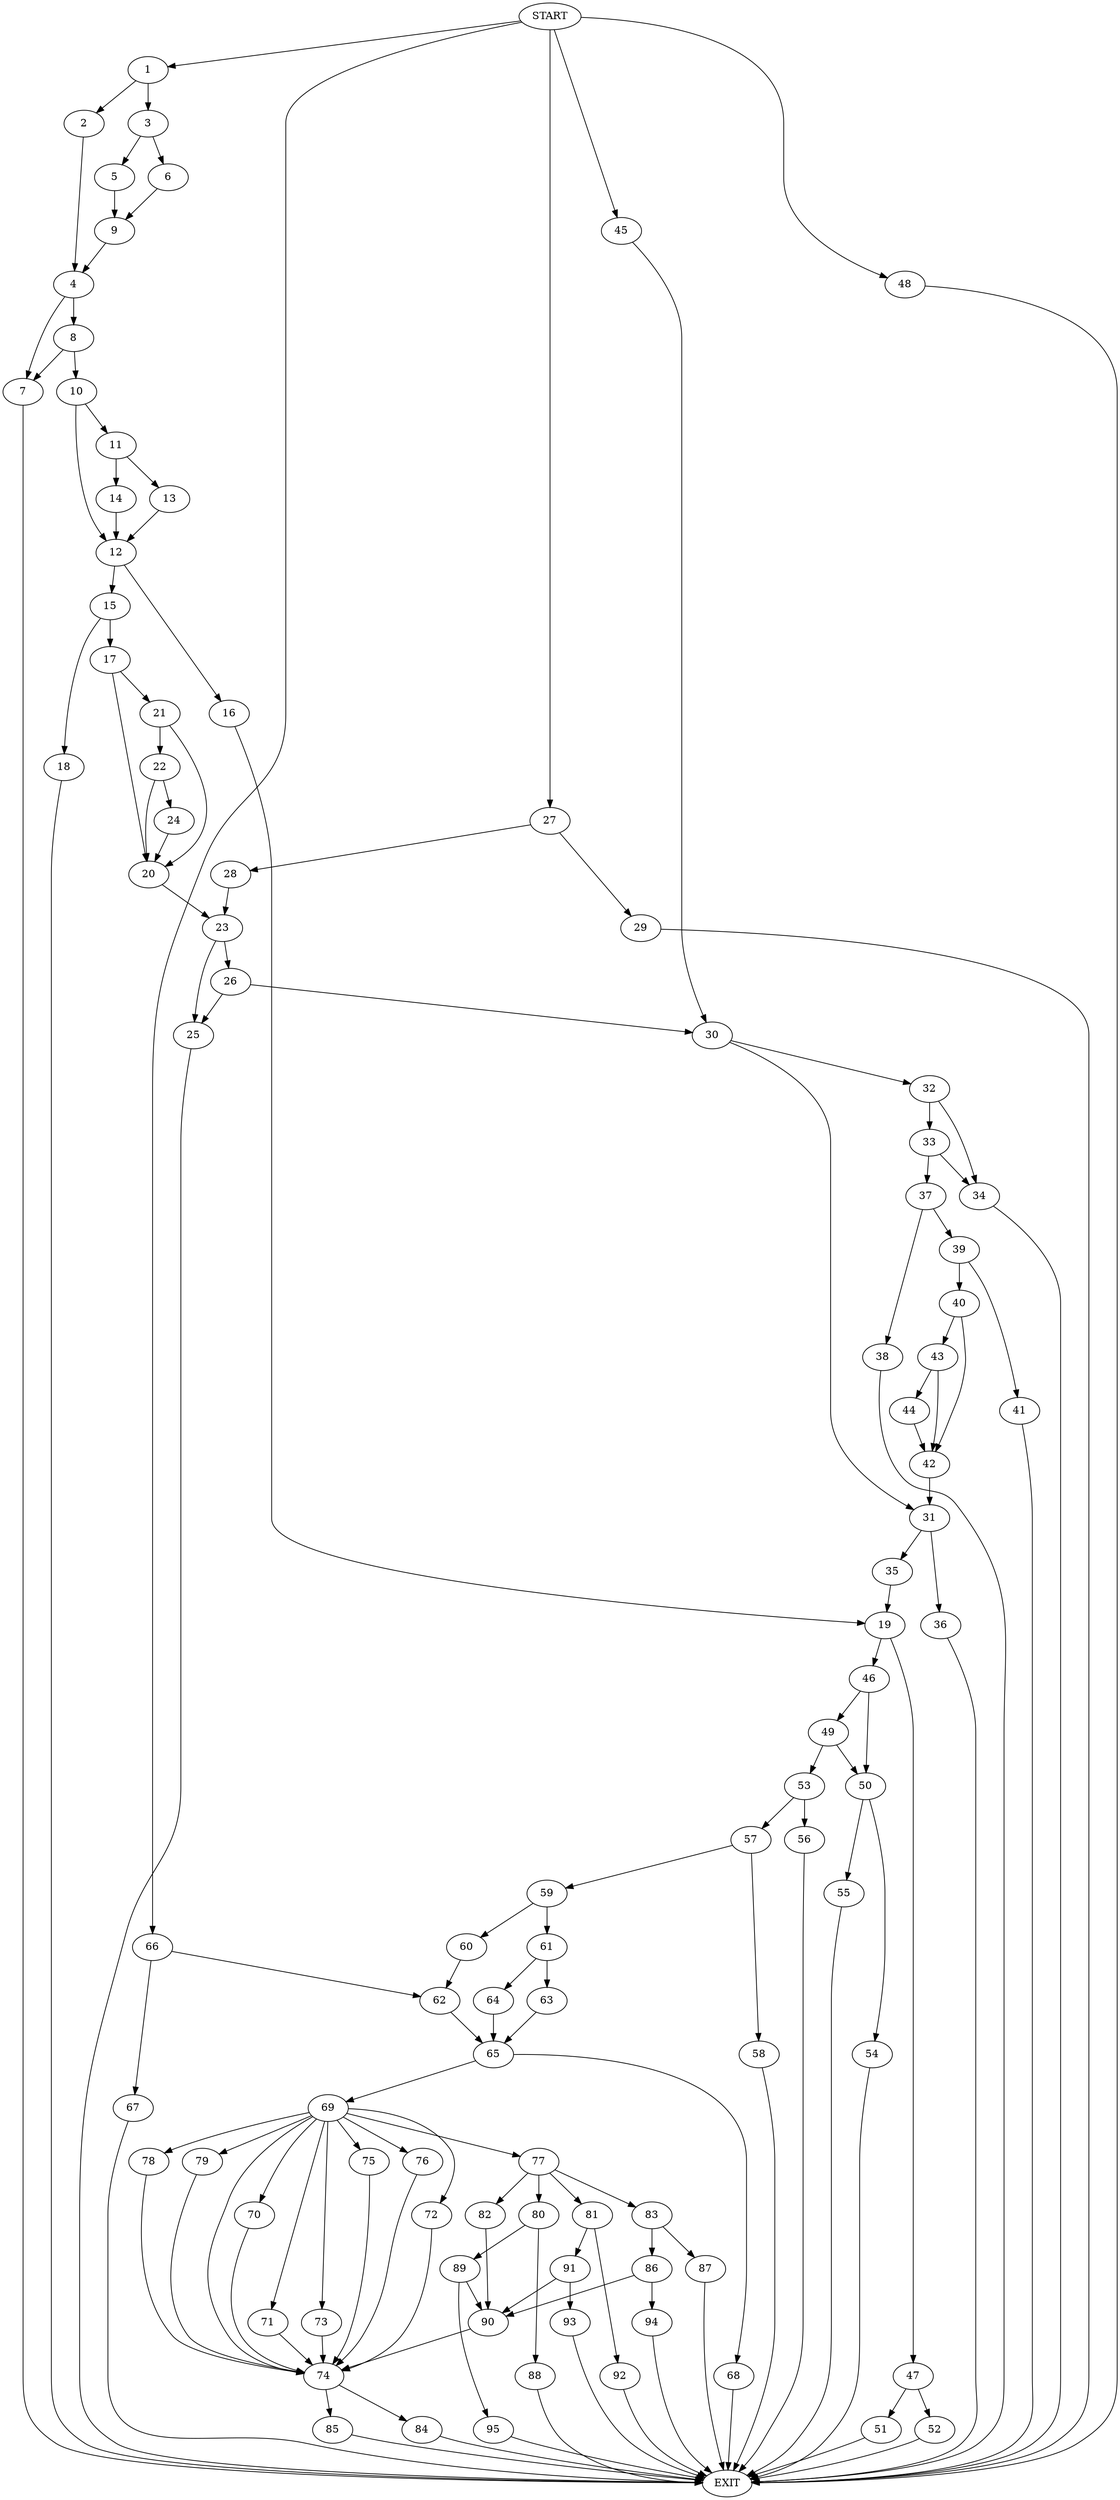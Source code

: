 digraph {
0 [label="START"]
96 [label="EXIT"]
0 -> 1
1 -> 2
1 -> 3
2 -> 4
3 -> 5
3 -> 6
4 -> 7
4 -> 8
6 -> 9
5 -> 9
9 -> 4
8 -> 7
8 -> 10
7 -> 96
10 -> 11
10 -> 12
11 -> 13
11 -> 14
12 -> 15
12 -> 16
14 -> 12
13 -> 12
15 -> 17
15 -> 18
16 -> 19
18 -> 96
17 -> 20
17 -> 21
21 -> 20
21 -> 22
20 -> 23
22 -> 20
22 -> 24
24 -> 20
23 -> 25
23 -> 26
0 -> 27
27 -> 28
27 -> 29
29 -> 96
28 -> 23
26 -> 25
26 -> 30
25 -> 96
30 -> 31
30 -> 32
32 -> 33
32 -> 34
31 -> 35
31 -> 36
33 -> 34
33 -> 37
34 -> 96
37 -> 38
37 -> 39
38 -> 96
39 -> 40
39 -> 41
40 -> 42
40 -> 43
41 -> 96
42 -> 31
43 -> 42
43 -> 44
44 -> 42
0 -> 45
45 -> 30
35 -> 19
36 -> 96
19 -> 46
19 -> 47
0 -> 48
48 -> 96
46 -> 49
46 -> 50
47 -> 51
47 -> 52
51 -> 96
52 -> 96
49 -> 53
49 -> 50
50 -> 54
50 -> 55
53 -> 56
53 -> 57
55 -> 96
54 -> 96
57 -> 58
57 -> 59
56 -> 96
59 -> 60
59 -> 61
58 -> 96
60 -> 62
61 -> 63
61 -> 64
62 -> 65
0 -> 66
66 -> 67
66 -> 62
67 -> 96
65 -> 68
65 -> 69
64 -> 65
63 -> 65
68 -> 96
69 -> 70
69 -> 71
69 -> 72
69 -> 73
69 -> 74
69 -> 75
69 -> 76
69 -> 77
69 -> 78
69 -> 79
71 -> 74
72 -> 74
79 -> 74
76 -> 74
70 -> 74
77 -> 80
77 -> 81
77 -> 82
77 -> 83
75 -> 74
73 -> 74
78 -> 74
74 -> 84
74 -> 85
83 -> 86
83 -> 87
80 -> 88
80 -> 89
82 -> 90
81 -> 91
81 -> 92
92 -> 96
91 -> 90
91 -> 93
90 -> 74
93 -> 96
87 -> 96
86 -> 94
86 -> 90
94 -> 96
88 -> 96
89 -> 90
89 -> 95
95 -> 96
85 -> 96
84 -> 96
}
